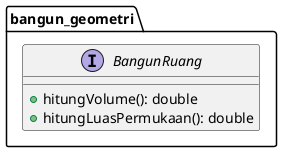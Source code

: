 @startuml

package bangun_geometri{
    interface BangunRuang{
        + hitungVolume(): double
        + hitungLuasPermukaan(): double
    }
}

@enduml